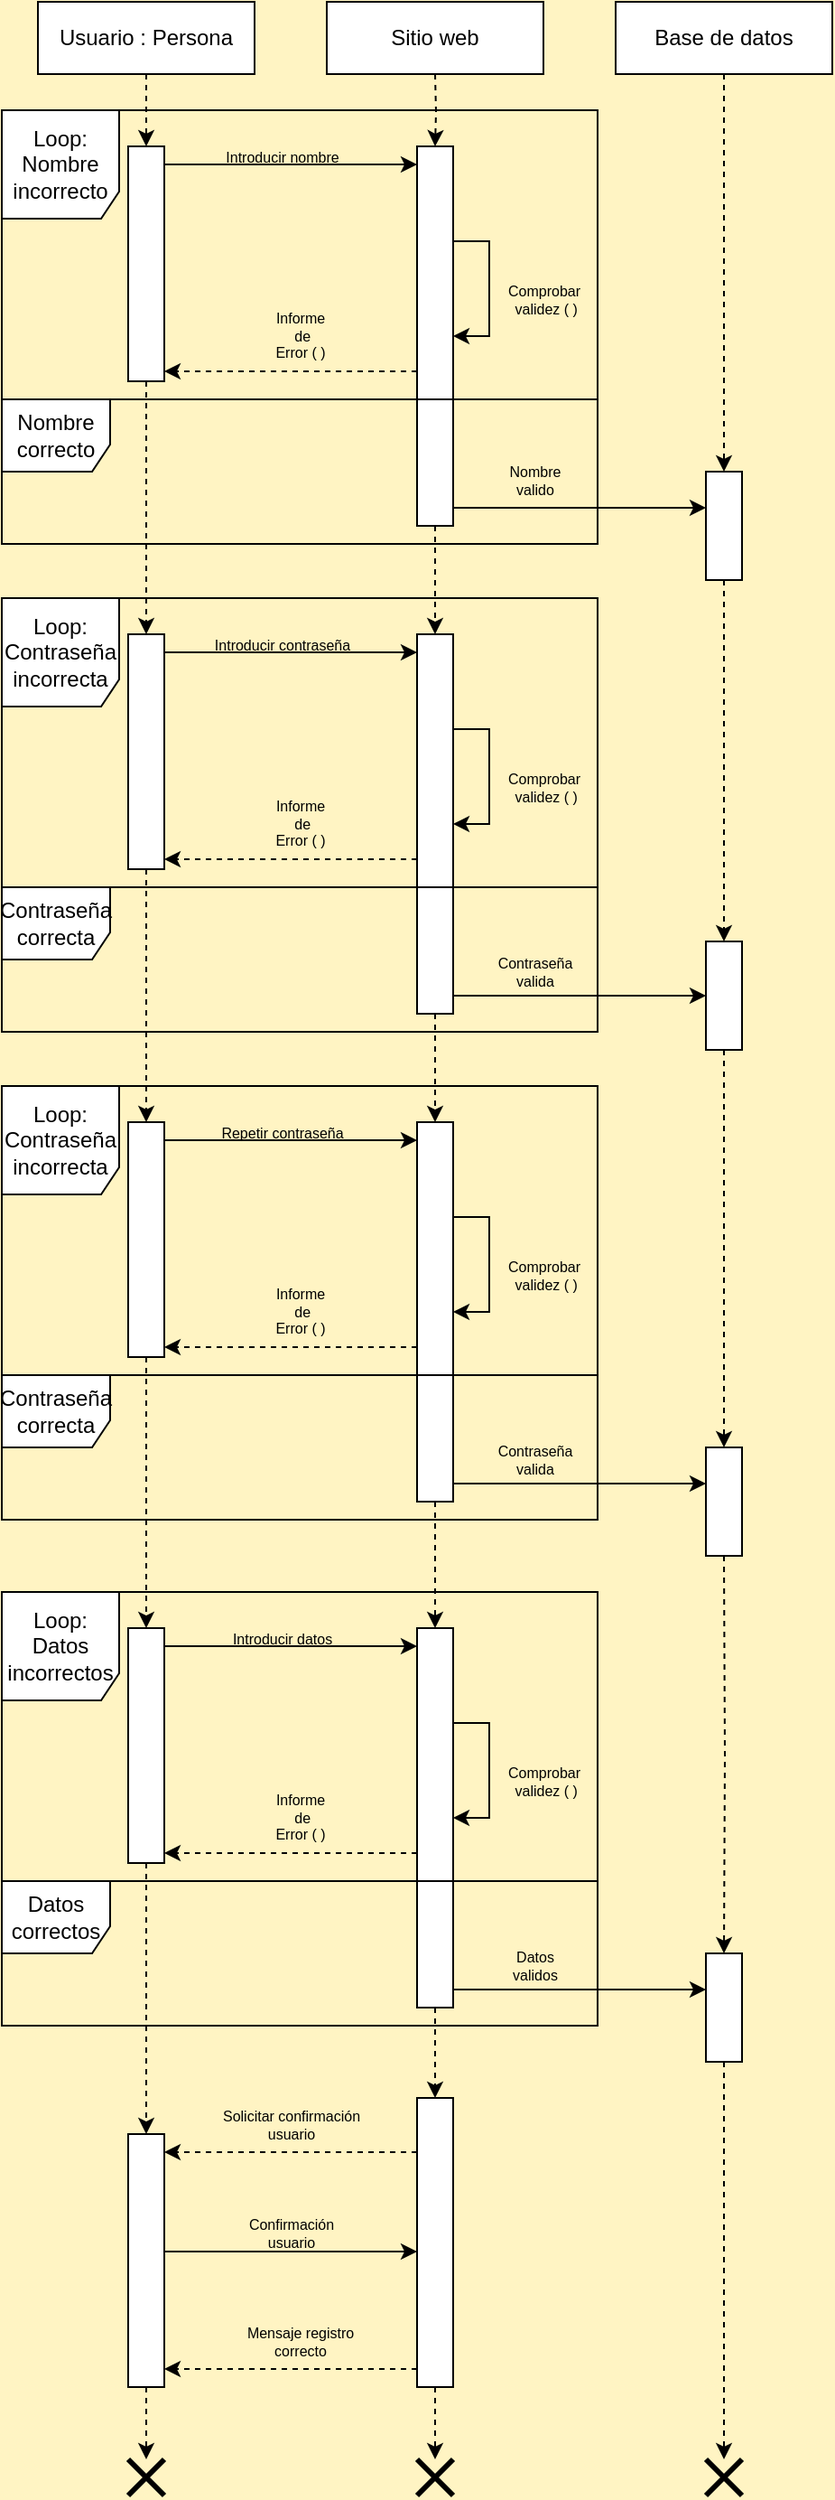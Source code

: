 <mxfile version="24.3.1" type="device">
  <diagram name="Página-1" id="CBR-pMvpNvf4DPiNlyrw">
    <mxGraphModel dx="2868" dy="1492" grid="1" gridSize="10" guides="1" tooltips="1" connect="1" arrows="0" fold="1" page="1" pageScale="1" pageWidth="827" pageHeight="1169" background="#FFF4C3" math="0" shadow="0">
      <root>
        <mxCell id="0" />
        <mxCell id="1" parent="0" />
        <mxCell id="OzoSG0Pu-Z7uOkjksjxz-1" value="Usuario : Persona" style="rounded=0;whiteSpace=wrap;html=1;" parent="1" vertex="1">
          <mxGeometry x="120" y="40" width="120" height="40" as="geometry" />
        </mxCell>
        <mxCell id="rv39Xl9mDFOOKLUzPVVk-14" style="edgeStyle=orthogonalEdgeStyle;rounded=0;orthogonalLoop=1;jettySize=auto;html=1;exitX=0.5;exitY=1;exitDx=0;exitDy=0;dashed=1;" parent="1" source="OzoSG0Pu-Z7uOkjksjxz-2" target="rv39Xl9mDFOOKLUzPVVk-10" edge="1">
          <mxGeometry relative="1" as="geometry" />
        </mxCell>
        <mxCell id="OzoSG0Pu-Z7uOkjksjxz-2" value="Base de datos" style="rounded=0;whiteSpace=wrap;html=1;" parent="1" vertex="1">
          <mxGeometry x="440" y="40" width="120" height="40" as="geometry" />
        </mxCell>
        <mxCell id="u1SRZ4_7880dq6Q7Chlh-37" style="edgeStyle=orthogonalEdgeStyle;rounded=0;orthogonalLoop=1;jettySize=auto;html=1;exitX=0.5;exitY=1;exitDx=0;exitDy=0;entryX=0.5;entryY=0;entryDx=0;entryDy=0;dashed=1;" edge="1" parent="1" source="rv39Xl9mDFOOKLUzPVVk-10" target="u1SRZ4_7880dq6Q7Chlh-36">
          <mxGeometry relative="1" as="geometry" />
        </mxCell>
        <mxCell id="rv39Xl9mDFOOKLUzPVVk-10" value="" style="rounded=0;whiteSpace=wrap;html=1;" parent="1" vertex="1">
          <mxGeometry x="490" y="300" width="20" height="60" as="geometry" />
        </mxCell>
        <mxCell id="rv39Xl9mDFOOKLUzPVVk-19" style="edgeStyle=orthogonalEdgeStyle;rounded=0;orthogonalLoop=1;jettySize=auto;html=1;exitX=0.5;exitY=1;exitDx=0;exitDy=0;entryX=0.5;entryY=0;entryDx=0;entryDy=0;dashed=1;" parent="1" source="OzoSG0Pu-Z7uOkjksjxz-1" target="rv39Xl9mDFOOKLUzPVVk-21" edge="1">
          <mxGeometry relative="1" as="geometry" />
        </mxCell>
        <mxCell id="u1SRZ4_7880dq6Q7Chlh-39" style="edgeStyle=orthogonalEdgeStyle;rounded=0;orthogonalLoop=1;jettySize=auto;html=1;exitX=0.5;exitY=1;exitDx=0;exitDy=0;entryX=0.5;entryY=0;entryDx=0;entryDy=0;dashed=1;" edge="1" parent="1" source="rv39Xl9mDFOOKLUzPVVk-21" target="u1SRZ4_7880dq6Q7Chlh-38">
          <mxGeometry relative="1" as="geometry" />
        </mxCell>
        <mxCell id="rv39Xl9mDFOOKLUzPVVk-21" value="" style="rounded=0;whiteSpace=wrap;html=1;" parent="1" vertex="1">
          <mxGeometry x="170" y="120" width="20" height="130" as="geometry" />
        </mxCell>
        <mxCell id="rv39Xl9mDFOOKLUzPVVk-23" value="&lt;font style=&quot;font-size: 8px;&quot;&gt;Introducir nombre&lt;/font&gt;" style="text;html=1;align=center;verticalAlign=middle;resizable=0;points=[];autosize=1;strokeColor=none;fillColor=none;" parent="1" vertex="1">
          <mxGeometry x="210" y="110" width="90" height="30" as="geometry" />
        </mxCell>
        <mxCell id="u1SRZ4_7880dq6Q7Chlh-1" value="Sitio web" style="rounded=0;whiteSpace=wrap;html=1;" vertex="1" parent="1">
          <mxGeometry x="280" y="40" width="120" height="40" as="geometry" />
        </mxCell>
        <mxCell id="u1SRZ4_7880dq6Q7Chlh-2" style="edgeStyle=orthogonalEdgeStyle;rounded=0;orthogonalLoop=1;jettySize=auto;html=1;exitX=0.5;exitY=1;exitDx=0;exitDy=0;entryX=0.5;entryY=0;entryDx=0;entryDy=0;dashed=1;" edge="1" target="u1SRZ4_7880dq6Q7Chlh-3" parent="1">
          <mxGeometry relative="1" as="geometry">
            <mxPoint x="340" y="80" as="sourcePoint" />
          </mxGeometry>
        </mxCell>
        <mxCell id="u1SRZ4_7880dq6Q7Chlh-9" style="edgeStyle=orthogonalEdgeStyle;rounded=0;orthogonalLoop=1;jettySize=auto;html=1;exitX=0;exitY=0.75;exitDx=0;exitDy=0;entryX=1;entryY=0.5;entryDx=0;entryDy=0;dashed=1;" edge="1" parent="1">
          <mxGeometry relative="1" as="geometry">
            <mxPoint x="330" y="244.5" as="sourcePoint" />
            <mxPoint x="190" y="244.5" as="targetPoint" />
          </mxGeometry>
        </mxCell>
        <mxCell id="u1SRZ4_7880dq6Q7Chlh-56" style="edgeStyle=orthogonalEdgeStyle;rounded=0;orthogonalLoop=1;jettySize=auto;html=1;exitX=0.5;exitY=1;exitDx=0;exitDy=0;dashed=1;" edge="1" parent="1" source="u1SRZ4_7880dq6Q7Chlh-3" target="u1SRZ4_7880dq6Q7Chlh-27">
          <mxGeometry relative="1" as="geometry" />
        </mxCell>
        <mxCell id="u1SRZ4_7880dq6Q7Chlh-3" value="" style="rounded=0;whiteSpace=wrap;html=1;" vertex="1" parent="1">
          <mxGeometry x="330" y="120" width="20" height="210" as="geometry" />
        </mxCell>
        <mxCell id="u1SRZ4_7880dq6Q7Chlh-4" style="edgeStyle=orthogonalEdgeStyle;rounded=0;orthogonalLoop=1;jettySize=auto;html=1;exitX=1;exitY=0.25;exitDx=0;exitDy=0;entryX=0;entryY=0.25;entryDx=0;entryDy=0;startArrow=none;startFill=0;" edge="1" parent="1">
          <mxGeometry relative="1" as="geometry">
            <mxPoint x="190" y="130" as="sourcePoint" />
            <mxPoint x="330" y="130" as="targetPoint" />
          </mxGeometry>
        </mxCell>
        <mxCell id="u1SRZ4_7880dq6Q7Chlh-6" style="edgeStyle=orthogonalEdgeStyle;rounded=0;orthogonalLoop=1;jettySize=auto;html=1;exitX=1;exitY=0.25;exitDx=0;exitDy=0;entryX=1;entryY=0.5;entryDx=0;entryDy=0;" edge="1" parent="1" source="u1SRZ4_7880dq6Q7Chlh-3" target="u1SRZ4_7880dq6Q7Chlh-3">
          <mxGeometry relative="1" as="geometry" />
        </mxCell>
        <mxCell id="u1SRZ4_7880dq6Q7Chlh-8" value="&lt;div style=&quot;font-size: 8px;&quot;&gt;&lt;font style=&quot;font-size: 8px;&quot;&gt;Comprobar&lt;/font&gt;&lt;/div&gt;&lt;div style=&quot;font-size: 8px;&quot;&gt;&lt;font style=&quot;font-size: 8px;&quot;&gt;&amp;nbsp;validez ( )&lt;font style=&quot;font-size: 8px;&quot;&gt;&lt;br&gt;&lt;/font&gt;&lt;/font&gt;&lt;/div&gt;" style="text;html=1;align=center;verticalAlign=middle;resizable=0;points=[];autosize=1;strokeColor=none;fillColor=none;" vertex="1" parent="1">
          <mxGeometry x="370" y="190" width="60" height="30" as="geometry" />
        </mxCell>
        <mxCell id="u1SRZ4_7880dq6Q7Chlh-10" value="&lt;div style=&quot;font-size: 8px;&quot;&gt;&lt;font style=&quot;font-size: 8px;&quot;&gt;Informe&lt;/font&gt;&lt;/div&gt;&lt;div style=&quot;font-size: 8px;&quot;&gt;&lt;font style=&quot;font-size: 8px;&quot;&gt;&amp;nbsp;de&lt;/font&gt;&lt;/div&gt;&lt;div style=&quot;font-size: 8px;&quot;&gt;&lt;font style=&quot;font-size: 8px;&quot;&gt;Error&lt;font style=&quot;font-size: 8px;&quot;&gt; ( )&lt;br&gt;&lt;/font&gt;&lt;/font&gt; &lt;/div&gt;" style="text;html=1;align=center;verticalAlign=middle;resizable=0;points=[];autosize=1;strokeColor=none;fillColor=none;" vertex="1" parent="1">
          <mxGeometry x="240" y="204.5" width="50" height="40" as="geometry" />
        </mxCell>
        <mxCell id="u1SRZ4_7880dq6Q7Chlh-11" style="edgeStyle=orthogonalEdgeStyle;rounded=0;orthogonalLoop=1;jettySize=auto;html=1;exitX=1;exitY=0.25;exitDx=0;exitDy=0;entryX=0;entryY=0.25;entryDx=0;entryDy=0;startArrow=none;startFill=0;" edge="1" parent="1">
          <mxGeometry relative="1" as="geometry">
            <mxPoint x="350" y="320" as="sourcePoint" />
            <mxPoint x="490" y="320" as="targetPoint" />
          </mxGeometry>
        </mxCell>
        <mxCell id="rv39Xl9mDFOOKLUzPVVk-18" value="&lt;div&gt;Loop:&lt;/div&gt;&lt;div&gt;Nombre incorrecto&lt;br&gt;&lt;/div&gt;" style="shape=umlFrame;whiteSpace=wrap;html=1;pointerEvents=0;width=65;height=60;" parent="1" vertex="1">
          <mxGeometry x="100" y="100" width="330" height="160" as="geometry" />
        </mxCell>
        <mxCell id="u1SRZ4_7880dq6Q7Chlh-12" value="&lt;div style=&quot;font-size: 8px;&quot;&gt;&lt;font style=&quot;font-size: 8px;&quot;&gt;Nombre&lt;/font&gt;&lt;/div&gt;&lt;div style=&quot;font-size: 8px;&quot;&gt;&lt;font style=&quot;font-size: 8px;&quot;&gt;valido&lt;/font&gt;&lt;/div&gt;" style="text;html=1;align=center;verticalAlign=middle;resizable=0;points=[];autosize=1;strokeColor=none;fillColor=none;" vertex="1" parent="1">
          <mxGeometry x="370" y="290" width="50" height="30" as="geometry" />
        </mxCell>
        <mxCell id="u1SRZ4_7880dq6Q7Chlh-13" value="&lt;div&gt;Nombre correcto&lt;br&gt;&lt;/div&gt;" style="shape=umlFrame;whiteSpace=wrap;html=1;pointerEvents=0;width=60;height=40;" vertex="1" parent="1">
          <mxGeometry x="100" y="260" width="330" height="80" as="geometry" />
        </mxCell>
        <mxCell id="u1SRZ4_7880dq6Q7Chlh-14" value="" style="shape=umlDestroy;whiteSpace=wrap;html=1;strokeWidth=3;targetShapes=umlLifeline;" vertex="1" parent="1">
          <mxGeometry x="170" y="1400" width="20" height="20" as="geometry" />
        </mxCell>
        <mxCell id="u1SRZ4_7880dq6Q7Chlh-25" value="&lt;font style=&quot;font-size: 8px;&quot;&gt;Introducir contraseña&lt;br&gt;&lt;/font&gt;" style="text;html=1;align=center;verticalAlign=middle;resizable=0;points=[];autosize=1;strokeColor=none;fillColor=none;" vertex="1" parent="1">
          <mxGeometry x="205" y="380" width="100" height="30" as="geometry" />
        </mxCell>
        <mxCell id="u1SRZ4_7880dq6Q7Chlh-26" style="edgeStyle=orthogonalEdgeStyle;rounded=0;orthogonalLoop=1;jettySize=auto;html=1;exitX=0;exitY=0.75;exitDx=0;exitDy=0;entryX=1;entryY=0.5;entryDx=0;entryDy=0;dashed=1;" edge="1" parent="1">
          <mxGeometry relative="1" as="geometry">
            <mxPoint x="330" y="514.5" as="sourcePoint" />
            <mxPoint x="190" y="514.5" as="targetPoint" />
          </mxGeometry>
        </mxCell>
        <mxCell id="u1SRZ4_7880dq6Q7Chlh-57" style="edgeStyle=orthogonalEdgeStyle;rounded=0;orthogonalLoop=1;jettySize=auto;html=1;exitX=0.5;exitY=1;exitDx=0;exitDy=0;dashed=1;" edge="1" parent="1" source="u1SRZ4_7880dq6Q7Chlh-27" target="u1SRZ4_7880dq6Q7Chlh-43">
          <mxGeometry relative="1" as="geometry" />
        </mxCell>
        <mxCell id="u1SRZ4_7880dq6Q7Chlh-27" value="" style="rounded=0;whiteSpace=wrap;html=1;" vertex="1" parent="1">
          <mxGeometry x="330" y="390" width="20" height="210" as="geometry" />
        </mxCell>
        <mxCell id="u1SRZ4_7880dq6Q7Chlh-28" style="edgeStyle=orthogonalEdgeStyle;rounded=0;orthogonalLoop=1;jettySize=auto;html=1;exitX=1;exitY=0.25;exitDx=0;exitDy=0;entryX=0;entryY=0.25;entryDx=0;entryDy=0;startArrow=none;startFill=0;" edge="1" parent="1">
          <mxGeometry relative="1" as="geometry">
            <mxPoint x="190" y="400" as="sourcePoint" />
            <mxPoint x="330" y="400" as="targetPoint" />
          </mxGeometry>
        </mxCell>
        <mxCell id="u1SRZ4_7880dq6Q7Chlh-29" style="edgeStyle=orthogonalEdgeStyle;rounded=0;orthogonalLoop=1;jettySize=auto;html=1;exitX=1;exitY=0.25;exitDx=0;exitDy=0;entryX=1;entryY=0.5;entryDx=0;entryDy=0;" edge="1" source="u1SRZ4_7880dq6Q7Chlh-27" target="u1SRZ4_7880dq6Q7Chlh-27" parent="1">
          <mxGeometry relative="1" as="geometry" />
        </mxCell>
        <mxCell id="u1SRZ4_7880dq6Q7Chlh-30" value="&lt;div style=&quot;font-size: 8px;&quot;&gt;&lt;font style=&quot;font-size: 8px;&quot;&gt;Comprobar&lt;/font&gt;&lt;/div&gt;&lt;div style=&quot;font-size: 8px;&quot;&gt;&lt;font style=&quot;font-size: 8px;&quot;&gt;&amp;nbsp;validez ( )&lt;font style=&quot;font-size: 8px;&quot;&gt;&lt;br&gt;&lt;/font&gt;&lt;/font&gt;&lt;/div&gt;" style="text;html=1;align=center;verticalAlign=middle;resizable=0;points=[];autosize=1;strokeColor=none;fillColor=none;" vertex="1" parent="1">
          <mxGeometry x="370" y="460" width="60" height="30" as="geometry" />
        </mxCell>
        <mxCell id="u1SRZ4_7880dq6Q7Chlh-31" value="&lt;div style=&quot;font-size: 8px;&quot;&gt;&lt;font style=&quot;font-size: 8px;&quot;&gt;Informe&lt;/font&gt;&lt;/div&gt;&lt;div style=&quot;font-size: 8px;&quot;&gt;&lt;font style=&quot;font-size: 8px;&quot;&gt;&amp;nbsp;de&lt;/font&gt;&lt;/div&gt;&lt;div style=&quot;font-size: 8px;&quot;&gt;&lt;font style=&quot;font-size: 8px;&quot;&gt;Error&lt;font style=&quot;font-size: 8px;&quot;&gt; ( )&lt;br&gt;&lt;/font&gt;&lt;/font&gt; &lt;/div&gt;" style="text;html=1;align=center;verticalAlign=middle;resizable=0;points=[];autosize=1;strokeColor=none;fillColor=none;" vertex="1" parent="1">
          <mxGeometry x="240" y="474.5" width="50" height="40" as="geometry" />
        </mxCell>
        <mxCell id="u1SRZ4_7880dq6Q7Chlh-32" value="&lt;div&gt;Loop:&lt;/div&gt;&lt;div&gt;Contraseña&lt;/div&gt;&lt;div&gt;incorrecta&lt;br&gt;&lt;/div&gt;" style="shape=umlFrame;whiteSpace=wrap;html=1;pointerEvents=0;width=65;height=60;" vertex="1" parent="1">
          <mxGeometry x="100" y="370" width="330" height="160" as="geometry" />
        </mxCell>
        <mxCell id="u1SRZ4_7880dq6Q7Chlh-33" value="&lt;font style=&quot;font-size: 8px;&quot;&gt;Contraseña&lt;/font&gt;&lt;div style=&quot;font-size: 8px;&quot;&gt;&lt;font style=&quot;font-size: 8px;&quot;&gt;valida&lt;/font&gt;&lt;/div&gt;" style="text;html=1;align=center;verticalAlign=middle;resizable=0;points=[];autosize=1;strokeColor=none;fillColor=none;" vertex="1" parent="1">
          <mxGeometry x="365" y="555" width="60" height="40" as="geometry" />
        </mxCell>
        <mxCell id="u1SRZ4_7880dq6Q7Chlh-34" value="Contraseña correcta" style="shape=umlFrame;whiteSpace=wrap;html=1;pointerEvents=0;width=60;height=40;" vertex="1" parent="1">
          <mxGeometry x="100" y="530" width="330" height="80" as="geometry" />
        </mxCell>
        <mxCell id="u1SRZ4_7880dq6Q7Chlh-35" style="edgeStyle=orthogonalEdgeStyle;rounded=0;orthogonalLoop=1;jettySize=auto;html=1;exitX=1;exitY=0.25;exitDx=0;exitDy=0;entryX=0;entryY=0.25;entryDx=0;entryDy=0;startArrow=none;startFill=0;" edge="1" parent="1">
          <mxGeometry relative="1" as="geometry">
            <mxPoint x="350" y="590" as="sourcePoint" />
            <mxPoint x="490" y="590" as="targetPoint" />
          </mxGeometry>
        </mxCell>
        <mxCell id="u1SRZ4_7880dq6Q7Chlh-55" style="edgeStyle=orthogonalEdgeStyle;rounded=0;orthogonalLoop=1;jettySize=auto;html=1;exitX=0.5;exitY=1;exitDx=0;exitDy=0;dashed=1;" edge="1" parent="1" source="u1SRZ4_7880dq6Q7Chlh-36" target="u1SRZ4_7880dq6Q7Chlh-54">
          <mxGeometry relative="1" as="geometry" />
        </mxCell>
        <mxCell id="u1SRZ4_7880dq6Q7Chlh-36" value="" style="rounded=0;whiteSpace=wrap;html=1;" vertex="1" parent="1">
          <mxGeometry x="490" y="560" width="20" height="60" as="geometry" />
        </mxCell>
        <mxCell id="u1SRZ4_7880dq6Q7Chlh-52" style="edgeStyle=orthogonalEdgeStyle;rounded=0;orthogonalLoop=1;jettySize=auto;html=1;exitX=0.5;exitY=1;exitDx=0;exitDy=0;entryX=0.5;entryY=0;entryDx=0;entryDy=0;dashed=1;" edge="1" parent="1" source="u1SRZ4_7880dq6Q7Chlh-38" target="u1SRZ4_7880dq6Q7Chlh-51">
          <mxGeometry relative="1" as="geometry" />
        </mxCell>
        <mxCell id="u1SRZ4_7880dq6Q7Chlh-38" value="" style="rounded=0;whiteSpace=wrap;html=1;" vertex="1" parent="1">
          <mxGeometry x="170" y="390" width="20" height="130" as="geometry" />
        </mxCell>
        <mxCell id="u1SRZ4_7880dq6Q7Chlh-41" value="&lt;font style=&quot;font-size: 8px;&quot;&gt;Repetir contraseña&lt;br&gt;&lt;/font&gt;" style="text;html=1;align=center;verticalAlign=middle;resizable=0;points=[];autosize=1;strokeColor=none;fillColor=none;" vertex="1" parent="1">
          <mxGeometry x="210" y="650" width="90" height="30" as="geometry" />
        </mxCell>
        <mxCell id="u1SRZ4_7880dq6Q7Chlh-42" style="edgeStyle=orthogonalEdgeStyle;rounded=0;orthogonalLoop=1;jettySize=auto;html=1;exitX=0;exitY=0.75;exitDx=0;exitDy=0;entryX=1;entryY=0.5;entryDx=0;entryDy=0;dashed=1;" edge="1" parent="1">
          <mxGeometry relative="1" as="geometry">
            <mxPoint x="330" y="784.5" as="sourcePoint" />
            <mxPoint x="190" y="784.5" as="targetPoint" />
          </mxGeometry>
        </mxCell>
        <mxCell id="u1SRZ4_7880dq6Q7Chlh-73" style="edgeStyle=orthogonalEdgeStyle;rounded=0;orthogonalLoop=1;jettySize=auto;html=1;exitX=0.5;exitY=1;exitDx=0;exitDy=0;entryX=0.5;entryY=0;entryDx=0;entryDy=0;dashed=1;" edge="1" parent="1" source="u1SRZ4_7880dq6Q7Chlh-43" target="u1SRZ4_7880dq6Q7Chlh-60">
          <mxGeometry relative="1" as="geometry" />
        </mxCell>
        <mxCell id="u1SRZ4_7880dq6Q7Chlh-43" value="" style="rounded=0;whiteSpace=wrap;html=1;" vertex="1" parent="1">
          <mxGeometry x="330" y="660" width="20" height="210" as="geometry" />
        </mxCell>
        <mxCell id="u1SRZ4_7880dq6Q7Chlh-44" style="edgeStyle=orthogonalEdgeStyle;rounded=0;orthogonalLoop=1;jettySize=auto;html=1;exitX=1;exitY=0.25;exitDx=0;exitDy=0;entryX=0;entryY=0.25;entryDx=0;entryDy=0;startArrow=none;startFill=0;" edge="1" parent="1">
          <mxGeometry relative="1" as="geometry">
            <mxPoint x="190" y="670" as="sourcePoint" />
            <mxPoint x="330" y="670" as="targetPoint" />
          </mxGeometry>
        </mxCell>
        <mxCell id="u1SRZ4_7880dq6Q7Chlh-45" style="edgeStyle=orthogonalEdgeStyle;rounded=0;orthogonalLoop=1;jettySize=auto;html=1;exitX=1;exitY=0.25;exitDx=0;exitDy=0;entryX=1;entryY=0.5;entryDx=0;entryDy=0;" edge="1" source="u1SRZ4_7880dq6Q7Chlh-43" target="u1SRZ4_7880dq6Q7Chlh-43" parent="1">
          <mxGeometry relative="1" as="geometry" />
        </mxCell>
        <mxCell id="u1SRZ4_7880dq6Q7Chlh-46" value="&lt;div style=&quot;font-size: 8px;&quot;&gt;&lt;font style=&quot;font-size: 8px;&quot;&gt;Comprobar&lt;/font&gt;&lt;/div&gt;&lt;div style=&quot;font-size: 8px;&quot;&gt;&lt;font style=&quot;font-size: 8px;&quot;&gt;&amp;nbsp;validez ( )&lt;font style=&quot;font-size: 8px;&quot;&gt;&lt;br&gt;&lt;/font&gt;&lt;/font&gt;&lt;/div&gt;" style="text;html=1;align=center;verticalAlign=middle;resizable=0;points=[];autosize=1;strokeColor=none;fillColor=none;" vertex="1" parent="1">
          <mxGeometry x="370" y="730" width="60" height="30" as="geometry" />
        </mxCell>
        <mxCell id="u1SRZ4_7880dq6Q7Chlh-47" value="&lt;div style=&quot;font-size: 8px;&quot;&gt;&lt;font style=&quot;font-size: 8px;&quot;&gt;Informe&lt;/font&gt;&lt;/div&gt;&lt;div style=&quot;font-size: 8px;&quot;&gt;&lt;font style=&quot;font-size: 8px;&quot;&gt;&amp;nbsp;de&lt;/font&gt;&lt;/div&gt;&lt;div style=&quot;font-size: 8px;&quot;&gt;&lt;font style=&quot;font-size: 8px;&quot;&gt;Error&lt;font style=&quot;font-size: 8px;&quot;&gt; ( )&lt;br&gt;&lt;/font&gt;&lt;/font&gt; &lt;/div&gt;" style="text;html=1;align=center;verticalAlign=middle;resizable=0;points=[];autosize=1;strokeColor=none;fillColor=none;" vertex="1" parent="1">
          <mxGeometry x="240" y="744.5" width="50" height="40" as="geometry" />
        </mxCell>
        <mxCell id="u1SRZ4_7880dq6Q7Chlh-48" value="&lt;div&gt;Loop:&lt;/div&gt;&lt;div&gt;Contraseña&lt;/div&gt;&lt;div&gt;incorrecta&lt;br&gt;&lt;/div&gt;" style="shape=umlFrame;whiteSpace=wrap;html=1;pointerEvents=0;width=65;height=60;" vertex="1" parent="1">
          <mxGeometry x="100" y="640" width="330" height="160" as="geometry" />
        </mxCell>
        <mxCell id="u1SRZ4_7880dq6Q7Chlh-49" value="&lt;font style=&quot;font-size: 8px;&quot;&gt;Contraseña&lt;/font&gt;&lt;div style=&quot;font-size: 8px;&quot;&gt;&lt;font style=&quot;font-size: 8px;&quot;&gt;valida&lt;/font&gt;&lt;/div&gt;" style="text;html=1;align=center;verticalAlign=middle;resizable=0;points=[];autosize=1;strokeColor=none;fillColor=none;" vertex="1" parent="1">
          <mxGeometry x="365" y="825" width="60" height="40" as="geometry" />
        </mxCell>
        <mxCell id="u1SRZ4_7880dq6Q7Chlh-50" value="Contraseña correcta" style="shape=umlFrame;whiteSpace=wrap;html=1;pointerEvents=0;width=60;height=40;" vertex="1" parent="1">
          <mxGeometry x="100" y="800" width="330" height="80" as="geometry" />
        </mxCell>
        <mxCell id="u1SRZ4_7880dq6Q7Chlh-72" style="edgeStyle=orthogonalEdgeStyle;rounded=0;orthogonalLoop=1;jettySize=auto;html=1;exitX=0.5;exitY=1;exitDx=0;exitDy=0;entryX=0.5;entryY=0;entryDx=0;entryDy=0;dashed=1;" edge="1" parent="1" source="u1SRZ4_7880dq6Q7Chlh-51" target="u1SRZ4_7880dq6Q7Chlh-68">
          <mxGeometry relative="1" as="geometry" />
        </mxCell>
        <mxCell id="u1SRZ4_7880dq6Q7Chlh-51" value="" style="rounded=0;whiteSpace=wrap;html=1;" vertex="1" parent="1">
          <mxGeometry x="170" y="660" width="20" height="130" as="geometry" />
        </mxCell>
        <mxCell id="u1SRZ4_7880dq6Q7Chlh-53" style="edgeStyle=orthogonalEdgeStyle;rounded=0;orthogonalLoop=1;jettySize=auto;html=1;exitX=1;exitY=0.25;exitDx=0;exitDy=0;entryX=0;entryY=0.25;entryDx=0;entryDy=0;startArrow=none;startFill=0;" edge="1" parent="1">
          <mxGeometry relative="1" as="geometry">
            <mxPoint x="350" y="860" as="sourcePoint" />
            <mxPoint x="490" y="860" as="targetPoint" />
          </mxGeometry>
        </mxCell>
        <mxCell id="u1SRZ4_7880dq6Q7Chlh-54" value="" style="rounded=0;whiteSpace=wrap;html=1;" vertex="1" parent="1">
          <mxGeometry x="490" y="840" width="20" height="60" as="geometry" />
        </mxCell>
        <mxCell id="u1SRZ4_7880dq6Q7Chlh-58" value="&lt;font style=&quot;font-size: 8px;&quot;&gt;Introducir datos&lt;br&gt;&lt;/font&gt;" style="text;html=1;align=center;verticalAlign=middle;resizable=0;points=[];autosize=1;strokeColor=none;fillColor=none;" vertex="1" parent="1">
          <mxGeometry x="215" y="930" width="80" height="30" as="geometry" />
        </mxCell>
        <mxCell id="u1SRZ4_7880dq6Q7Chlh-59" style="edgeStyle=orthogonalEdgeStyle;rounded=0;orthogonalLoop=1;jettySize=auto;html=1;exitX=0;exitY=0.75;exitDx=0;exitDy=0;entryX=1;entryY=0.5;entryDx=0;entryDy=0;dashed=1;" edge="1" parent="1">
          <mxGeometry relative="1" as="geometry">
            <mxPoint x="330" y="1064.5" as="sourcePoint" />
            <mxPoint x="190" y="1064.5" as="targetPoint" />
          </mxGeometry>
        </mxCell>
        <mxCell id="u1SRZ4_7880dq6Q7Chlh-76" style="edgeStyle=orthogonalEdgeStyle;rounded=0;orthogonalLoop=1;jettySize=auto;html=1;exitX=0.5;exitY=1;exitDx=0;exitDy=0;entryX=0.5;entryY=0;entryDx=0;entryDy=0;dashed=1;" edge="1" parent="1" source="u1SRZ4_7880dq6Q7Chlh-60" target="u1SRZ4_7880dq6Q7Chlh-74">
          <mxGeometry relative="1" as="geometry" />
        </mxCell>
        <mxCell id="u1SRZ4_7880dq6Q7Chlh-60" value="" style="rounded=0;whiteSpace=wrap;html=1;" vertex="1" parent="1">
          <mxGeometry x="330" y="940" width="20" height="210" as="geometry" />
        </mxCell>
        <mxCell id="u1SRZ4_7880dq6Q7Chlh-61" style="edgeStyle=orthogonalEdgeStyle;rounded=0;orthogonalLoop=1;jettySize=auto;html=1;exitX=1;exitY=0.25;exitDx=0;exitDy=0;entryX=0;entryY=0.25;entryDx=0;entryDy=0;startArrow=none;startFill=0;" edge="1" parent="1">
          <mxGeometry relative="1" as="geometry">
            <mxPoint x="190" y="950" as="sourcePoint" />
            <mxPoint x="330" y="950" as="targetPoint" />
          </mxGeometry>
        </mxCell>
        <mxCell id="u1SRZ4_7880dq6Q7Chlh-62" style="edgeStyle=orthogonalEdgeStyle;rounded=0;orthogonalLoop=1;jettySize=auto;html=1;exitX=1;exitY=0.25;exitDx=0;exitDy=0;entryX=1;entryY=0.5;entryDx=0;entryDy=0;" edge="1" source="u1SRZ4_7880dq6Q7Chlh-60" target="u1SRZ4_7880dq6Q7Chlh-60" parent="1">
          <mxGeometry relative="1" as="geometry" />
        </mxCell>
        <mxCell id="u1SRZ4_7880dq6Q7Chlh-63" value="&lt;div style=&quot;font-size: 8px;&quot;&gt;&lt;font style=&quot;font-size: 8px;&quot;&gt;Comprobar&lt;/font&gt;&lt;/div&gt;&lt;div style=&quot;font-size: 8px;&quot;&gt;&lt;font style=&quot;font-size: 8px;&quot;&gt;&amp;nbsp;validez ( )&lt;font style=&quot;font-size: 8px;&quot;&gt;&lt;br&gt;&lt;/font&gt;&lt;/font&gt;&lt;/div&gt;" style="text;html=1;align=center;verticalAlign=middle;resizable=0;points=[];autosize=1;strokeColor=none;fillColor=none;" vertex="1" parent="1">
          <mxGeometry x="370" y="1010" width="60" height="30" as="geometry" />
        </mxCell>
        <mxCell id="u1SRZ4_7880dq6Q7Chlh-64" value="&lt;div style=&quot;font-size: 8px;&quot;&gt;&lt;font style=&quot;font-size: 8px;&quot;&gt;Informe&lt;/font&gt;&lt;/div&gt;&lt;div style=&quot;font-size: 8px;&quot;&gt;&lt;font style=&quot;font-size: 8px;&quot;&gt;&amp;nbsp;de&lt;/font&gt;&lt;/div&gt;&lt;div style=&quot;font-size: 8px;&quot;&gt;&lt;font style=&quot;font-size: 8px;&quot;&gt;Error&lt;font style=&quot;font-size: 8px;&quot;&gt; ( )&lt;br&gt;&lt;/font&gt;&lt;/font&gt; &lt;/div&gt;" style="text;html=1;align=center;verticalAlign=middle;resizable=0;points=[];autosize=1;strokeColor=none;fillColor=none;" vertex="1" parent="1">
          <mxGeometry x="240" y="1024.5" width="50" height="40" as="geometry" />
        </mxCell>
        <mxCell id="u1SRZ4_7880dq6Q7Chlh-65" value="&lt;div&gt;Loop:&lt;/div&gt;&lt;div&gt;Datos&lt;/div&gt;&lt;div&gt;incorrectos&lt;br&gt;&lt;/div&gt;" style="shape=umlFrame;whiteSpace=wrap;html=1;pointerEvents=0;width=65;height=60;" vertex="1" parent="1">
          <mxGeometry x="100" y="920" width="330" height="160" as="geometry" />
        </mxCell>
        <mxCell id="u1SRZ4_7880dq6Q7Chlh-66" value="&lt;font style=&quot;font-size: 8px;&quot;&gt;Datos&lt;/font&gt;&lt;div style=&quot;font-size: 8px;&quot;&gt;&lt;font style=&quot;font-size: 8px;&quot;&gt;validos&lt;/font&gt;&lt;/div&gt;" style="text;html=1;align=center;verticalAlign=middle;resizable=0;points=[];autosize=1;strokeColor=none;fillColor=none;" vertex="1" parent="1">
          <mxGeometry x="370" y="1105" width="50" height="40" as="geometry" />
        </mxCell>
        <mxCell id="u1SRZ4_7880dq6Q7Chlh-67" value="Datos correctos" style="shape=umlFrame;whiteSpace=wrap;html=1;pointerEvents=0;width=60;height=40;" vertex="1" parent="1">
          <mxGeometry x="100" y="1080" width="330" height="80" as="geometry" />
        </mxCell>
        <mxCell id="u1SRZ4_7880dq6Q7Chlh-77" style="edgeStyle=orthogonalEdgeStyle;rounded=0;orthogonalLoop=1;jettySize=auto;html=1;exitX=0.5;exitY=1;exitDx=0;exitDy=0;dashed=1;" edge="1" parent="1" source="u1SRZ4_7880dq6Q7Chlh-68" target="u1SRZ4_7880dq6Q7Chlh-75">
          <mxGeometry relative="1" as="geometry" />
        </mxCell>
        <mxCell id="u1SRZ4_7880dq6Q7Chlh-68" value="" style="rounded=0;whiteSpace=wrap;html=1;" vertex="1" parent="1">
          <mxGeometry x="170" y="940" width="20" height="130" as="geometry" />
        </mxCell>
        <mxCell id="u1SRZ4_7880dq6Q7Chlh-69" style="edgeStyle=orthogonalEdgeStyle;rounded=0;orthogonalLoop=1;jettySize=auto;html=1;exitX=1;exitY=0.25;exitDx=0;exitDy=0;entryX=0;entryY=0.25;entryDx=0;entryDy=0;startArrow=none;startFill=0;" edge="1" parent="1">
          <mxGeometry relative="1" as="geometry">
            <mxPoint x="350" y="1140" as="sourcePoint" />
            <mxPoint x="490" y="1140" as="targetPoint" />
          </mxGeometry>
        </mxCell>
        <mxCell id="u1SRZ4_7880dq6Q7Chlh-92" style="edgeStyle=orthogonalEdgeStyle;rounded=0;orthogonalLoop=1;jettySize=auto;html=1;exitX=0.5;exitY=1;exitDx=0;exitDy=0;dashed=1;" edge="1" parent="1" source="u1SRZ4_7880dq6Q7Chlh-70" target="u1SRZ4_7880dq6Q7Chlh-91">
          <mxGeometry relative="1" as="geometry" />
        </mxCell>
        <mxCell id="u1SRZ4_7880dq6Q7Chlh-70" value="" style="rounded=0;whiteSpace=wrap;html=1;" vertex="1" parent="1">
          <mxGeometry x="490" y="1120" width="20" height="60" as="geometry" />
        </mxCell>
        <mxCell id="u1SRZ4_7880dq6Q7Chlh-71" style="edgeStyle=orthogonalEdgeStyle;rounded=0;orthogonalLoop=1;jettySize=auto;html=1;exitX=0.5;exitY=1;exitDx=0;exitDy=0;dashed=1;" edge="1" target="u1SRZ4_7880dq6Q7Chlh-70" parent="1">
          <mxGeometry relative="1" as="geometry">
            <mxPoint x="500" y="900" as="sourcePoint" />
          </mxGeometry>
        </mxCell>
        <mxCell id="u1SRZ4_7880dq6Q7Chlh-78" style="edgeStyle=orthogonalEdgeStyle;rounded=0;orthogonalLoop=1;jettySize=auto;html=1;exitX=0;exitY=0.25;exitDx=0;exitDy=0;entryX=1;entryY=0.25;entryDx=0;entryDy=0;dashed=1;" edge="1" parent="1">
          <mxGeometry relative="1" as="geometry">
            <mxPoint x="330" y="1230" as="sourcePoint" />
            <mxPoint x="190" y="1230" as="targetPoint" />
          </mxGeometry>
        </mxCell>
        <mxCell id="u1SRZ4_7880dq6Q7Chlh-90" style="edgeStyle=orthogonalEdgeStyle;rounded=0;orthogonalLoop=1;jettySize=auto;html=1;exitX=0.5;exitY=1;exitDx=0;exitDy=0;dashed=1;" edge="1" parent="1" source="u1SRZ4_7880dq6Q7Chlh-74" target="u1SRZ4_7880dq6Q7Chlh-88">
          <mxGeometry relative="1" as="geometry" />
        </mxCell>
        <mxCell id="u1SRZ4_7880dq6Q7Chlh-74" value="" style="rounded=0;whiteSpace=wrap;html=1;" vertex="1" parent="1">
          <mxGeometry x="330" y="1200" width="20" height="160" as="geometry" />
        </mxCell>
        <mxCell id="u1SRZ4_7880dq6Q7Chlh-89" style="edgeStyle=orthogonalEdgeStyle;rounded=0;orthogonalLoop=1;jettySize=auto;html=1;exitX=0.5;exitY=1;exitDx=0;exitDy=0;dashed=1;" edge="1" parent="1" source="u1SRZ4_7880dq6Q7Chlh-75" target="u1SRZ4_7880dq6Q7Chlh-14">
          <mxGeometry relative="1" as="geometry" />
        </mxCell>
        <mxCell id="u1SRZ4_7880dq6Q7Chlh-75" value="" style="rounded=0;whiteSpace=wrap;html=1;" vertex="1" parent="1">
          <mxGeometry x="170" y="1220" width="20" height="140" as="geometry" />
        </mxCell>
        <mxCell id="u1SRZ4_7880dq6Q7Chlh-79" value="&lt;div style=&quot;font-size: 8px;&quot;&gt;&lt;font style=&quot;font-size: 8px;&quot;&gt;Solicitar confirmación &lt;br&gt;&lt;/font&gt;&lt;/div&gt;&lt;div style=&quot;font-size: 8px;&quot;&gt;&lt;font style=&quot;font-size: 8px;&quot;&gt;usuario&lt;/font&gt;&lt;/div&gt;&lt;div style=&quot;font-size: 8px;&quot;&gt;&lt;font style=&quot;font-size: 8px;&quot;&gt;&lt;br&gt;&lt;/font&gt;&lt;/div&gt;" style="text;html=1;align=center;verticalAlign=middle;resizable=0;points=[];autosize=1;strokeColor=none;fillColor=none;" vertex="1" parent="1">
          <mxGeometry x="210" y="1200" width="100" height="40" as="geometry" />
        </mxCell>
        <mxCell id="u1SRZ4_7880dq6Q7Chlh-81" style="edgeStyle=orthogonalEdgeStyle;rounded=0;orthogonalLoop=1;jettySize=auto;html=1;exitX=1;exitY=0.25;exitDx=0;exitDy=0;entryX=0;entryY=0.25;entryDx=0;entryDy=0;startArrow=none;startFill=0;" edge="1" parent="1">
          <mxGeometry relative="1" as="geometry">
            <mxPoint x="190" y="1285" as="sourcePoint" />
            <mxPoint x="330" y="1285" as="targetPoint" />
          </mxGeometry>
        </mxCell>
        <mxCell id="u1SRZ4_7880dq6Q7Chlh-82" value="&lt;div style=&quot;font-size: 8px;&quot;&gt;&lt;font style=&quot;font-size: 8px;&quot;&gt;&lt;br&gt;&lt;/font&gt;&lt;/div&gt;&lt;div style=&quot;font-size: 8px;&quot;&gt;&lt;font style=&quot;font-size: 8px;&quot;&gt;Confirmación &lt;br&gt;&lt;/font&gt;&lt;/div&gt;&lt;div style=&quot;font-size: 8px;&quot;&gt;&lt;font style=&quot;font-size: 8px;&quot;&gt;usuario&lt;/font&gt;&lt;/div&gt;&lt;div style=&quot;font-size: 8px;&quot;&gt;&lt;font style=&quot;font-size: 8px;&quot;&gt;&lt;br&gt;&lt;/font&gt;&lt;/div&gt;" style="text;html=1;align=center;verticalAlign=middle;resizable=0;points=[];autosize=1;strokeColor=none;fillColor=none;" vertex="1" parent="1">
          <mxGeometry x="225" y="1250" width="70" height="50" as="geometry" />
        </mxCell>
        <mxCell id="u1SRZ4_7880dq6Q7Chlh-86" style="edgeStyle=orthogonalEdgeStyle;rounded=0;orthogonalLoop=1;jettySize=auto;html=1;exitX=0;exitY=0.75;exitDx=0;exitDy=0;entryX=1;entryY=0.5;entryDx=0;entryDy=0;dashed=1;" edge="1" parent="1">
          <mxGeometry relative="1" as="geometry">
            <mxPoint x="330" y="1350" as="sourcePoint" />
            <mxPoint x="190" y="1350" as="targetPoint" />
          </mxGeometry>
        </mxCell>
        <mxCell id="u1SRZ4_7880dq6Q7Chlh-87" value="&lt;div style=&quot;font-size: 8px;&quot;&gt;&lt;font style=&quot;font-size: 8px;&quot;&gt;Mensaje registro &lt;br&gt;&lt;/font&gt;&lt;/div&gt;&lt;div style=&quot;font-size: 8px;&quot;&gt;&lt;font style=&quot;font-size: 8px;&quot;&gt;correcto&lt;/font&gt;&lt;/div&gt;" style="text;html=1;align=center;verticalAlign=middle;resizable=0;points=[];autosize=1;strokeColor=none;fillColor=none;" vertex="1" parent="1">
          <mxGeometry x="225" y="1320" width="80" height="30" as="geometry" />
        </mxCell>
        <mxCell id="u1SRZ4_7880dq6Q7Chlh-88" value="" style="shape=umlDestroy;whiteSpace=wrap;html=1;strokeWidth=3;targetShapes=umlLifeline;" vertex="1" parent="1">
          <mxGeometry x="330" y="1400" width="20" height="20" as="geometry" />
        </mxCell>
        <mxCell id="u1SRZ4_7880dq6Q7Chlh-91" value="" style="shape=umlDestroy;whiteSpace=wrap;html=1;strokeWidth=3;targetShapes=umlLifeline;" vertex="1" parent="1">
          <mxGeometry x="490" y="1400" width="20" height="20" as="geometry" />
        </mxCell>
      </root>
    </mxGraphModel>
  </diagram>
</mxfile>
